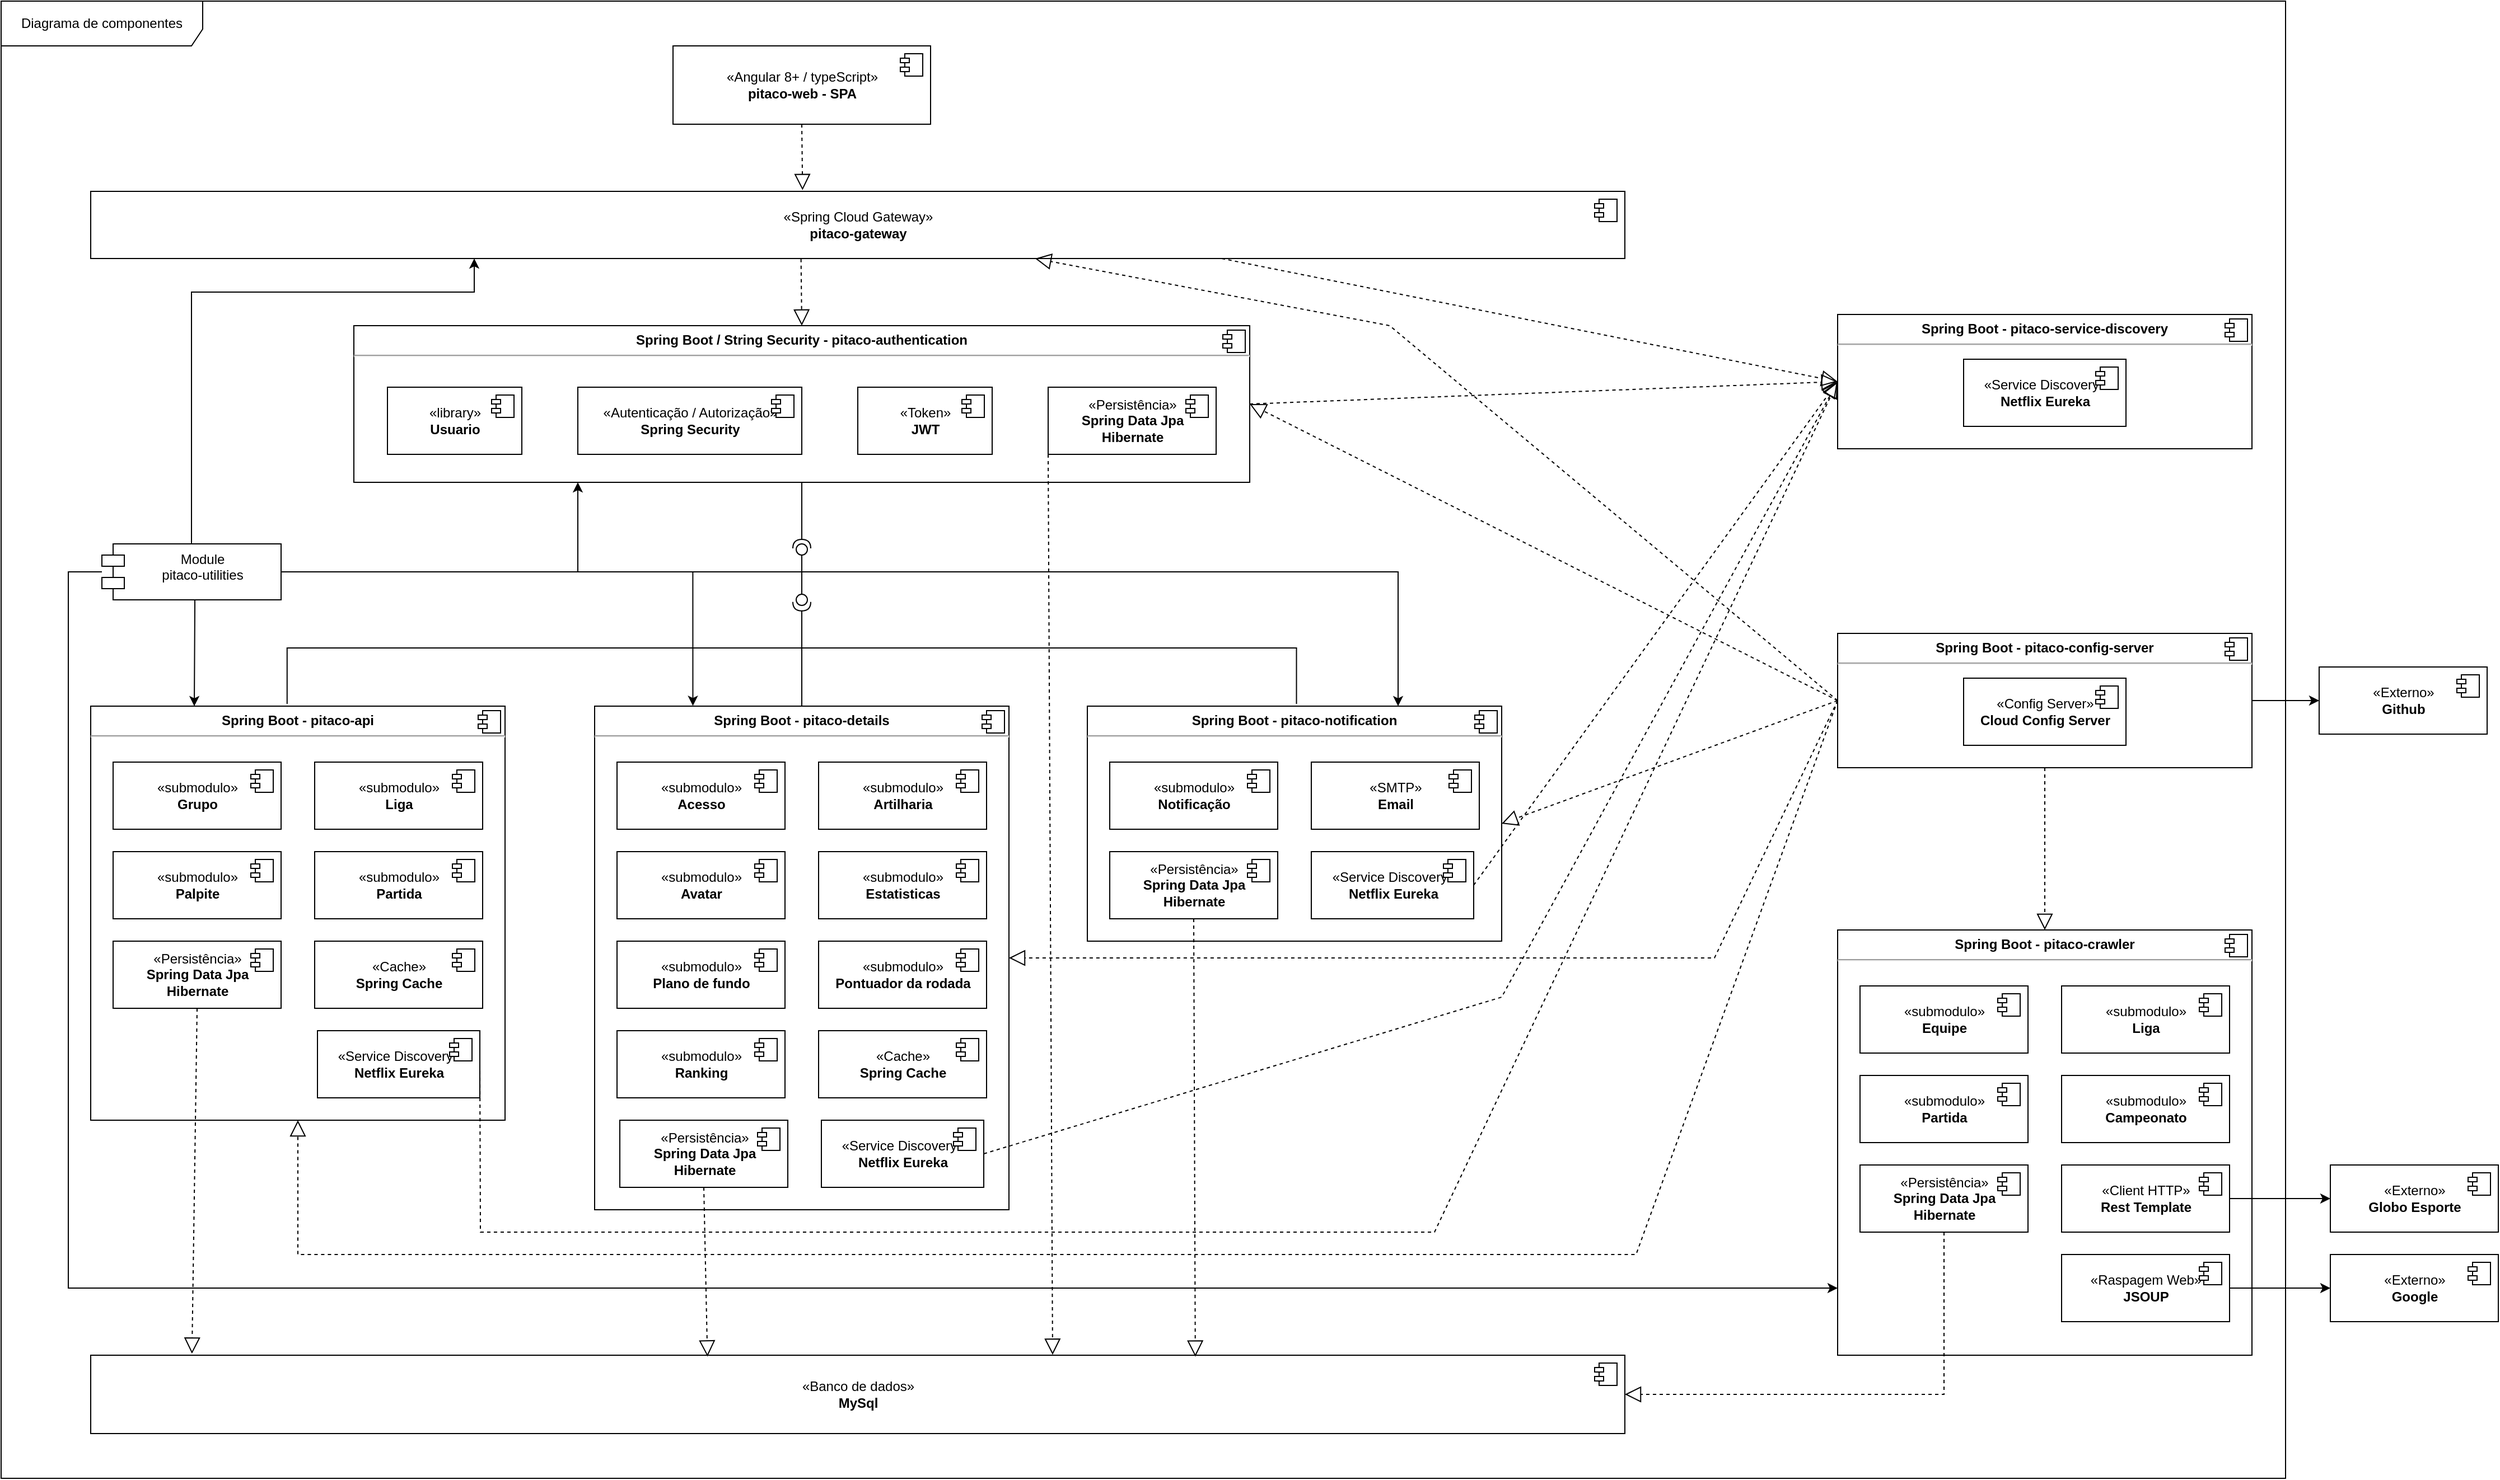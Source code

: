 <mxfile version="20.2.5" type="device"><diagram id="3ck9iAz6aHLvPEpPq1DH" name="Página-1"><mxGraphModel dx="862" dy="452" grid="1" gridSize="10" guides="1" tooltips="1" connect="1" arrows="1" fold="1" page="1" pageScale="1" pageWidth="827" pageHeight="1169" math="0" shadow="0"><root><mxCell id="0"/><mxCell id="1" parent="0"/><mxCell id="sKFt6XVPkg4LVPfXLr8R-7" value="Diagrama de componentes" style="shape=umlFrame;whiteSpace=wrap;html=1;width=180;height=40;" vertex="1" parent="1"><mxGeometry x="120" y="40" width="2040" height="1320" as="geometry"/></mxCell><mxCell id="sKFt6XVPkg4LVPfXLr8R-1" value="«Spring Cloud Gateway»&lt;br&gt;&lt;b&gt;pitaco-gateway&lt;/b&gt;" style="html=1;dropTarget=0;" vertex="1" parent="1"><mxGeometry x="200" y="210" width="1370" height="60" as="geometry"/></mxCell><mxCell id="sKFt6XVPkg4LVPfXLr8R-2" value="" style="shape=module;jettyWidth=8;jettyHeight=4;" vertex="1" parent="sKFt6XVPkg4LVPfXLr8R-1"><mxGeometry x="1" width="20" height="20" relative="1" as="geometry"><mxPoint x="-27" y="7" as="offset"/></mxGeometry></mxCell><mxCell id="sKFt6XVPkg4LVPfXLr8R-4" value="«Angular 8+ / typeScript»&lt;br&gt;&lt;b&gt;pitaco-web - SPA&lt;/b&gt;" style="html=1;dropTarget=0;" vertex="1" parent="1"><mxGeometry x="720" y="80" width="230" height="70" as="geometry"/></mxCell><mxCell id="sKFt6XVPkg4LVPfXLr8R-5" value="" style="shape=module;jettyWidth=8;jettyHeight=4;" vertex="1" parent="sKFt6XVPkg4LVPfXLr8R-4"><mxGeometry x="1" width="20" height="20" relative="1" as="geometry"><mxPoint x="-27" y="7" as="offset"/></mxGeometry></mxCell><mxCell id="sKFt6XVPkg4LVPfXLr8R-30" value="«Banco de dados»&lt;br&gt;&lt;b&gt;MySql&lt;/b&gt;" style="html=1;dropTarget=0;" vertex="1" parent="1"><mxGeometry x="200" y="1250" width="1370" height="70" as="geometry"/></mxCell><mxCell id="sKFt6XVPkg4LVPfXLr8R-31" value="" style="shape=module;jettyWidth=8;jettyHeight=4;" vertex="1" parent="sKFt6XVPkg4LVPfXLr8R-30"><mxGeometry x="1" width="20" height="20" relative="1" as="geometry"><mxPoint x="-27" y="7" as="offset"/></mxGeometry></mxCell><mxCell id="sKFt6XVPkg4LVPfXLr8R-75" value="" style="endArrow=block;dashed=1;endFill=0;endSize=12;html=1;rounded=0;exitX=0.5;exitY=1;exitDx=0;exitDy=0;entryX=0.464;entryY=-0.018;entryDx=0;entryDy=0;entryPerimeter=0;" edge="1" parent="1" source="sKFt6XVPkg4LVPfXLr8R-4" target="sKFt6XVPkg4LVPfXLr8R-1"><mxGeometry width="160" relative="1" as="geometry"><mxPoint x="570" y="490" as="sourcePoint"/><mxPoint x="730" y="490" as="targetPoint"/></mxGeometry></mxCell><mxCell id="sKFt6XVPkg4LVPfXLr8R-115" value="" style="endArrow=block;dashed=1;endFill=0;endSize=12;html=1;rounded=0;exitX=0.463;exitY=1.007;exitDx=0;exitDy=0;entryX=0.5;entryY=0;entryDx=0;entryDy=0;exitPerimeter=0;" edge="1" parent="1" source="sKFt6XVPkg4LVPfXLr8R-1" target="sKFt6XVPkg4LVPfXLr8R-40"><mxGeometry width="160" relative="1" as="geometry"><mxPoint x="610" y="160" as="sourcePoint"/><mxPoint x="610" y="220" as="targetPoint"/></mxGeometry></mxCell><mxCell id="sKFt6XVPkg4LVPfXLr8R-171" value="" style="group" vertex="1" connectable="0" parent="1"><mxGeometry x="1760" y="320" width="370" height="120" as="geometry"/></mxCell><mxCell id="sKFt6XVPkg4LVPfXLr8R-155" value="&lt;p style=&quot;margin:0px;margin-top:6px;text-align:center;&quot;&gt;&lt;b&gt;Spring Boot - pitaco-service-discovery&lt;/b&gt;&lt;/p&gt;&lt;hr&gt;&lt;p style=&quot;margin:0px;margin-left:8px;&quot;&gt;&lt;br&gt;&lt;/p&gt;" style="align=left;overflow=fill;html=1;dropTarget=0;" vertex="1" parent="sKFt6XVPkg4LVPfXLr8R-171"><mxGeometry width="370" height="120" as="geometry"/></mxCell><mxCell id="sKFt6XVPkg4LVPfXLr8R-156" value="" style="shape=component;jettyWidth=8;jettyHeight=4;" vertex="1" parent="sKFt6XVPkg4LVPfXLr8R-155"><mxGeometry x="1" width="20" height="20" relative="1" as="geometry"><mxPoint x="-24" y="4" as="offset"/></mxGeometry></mxCell><mxCell id="sKFt6XVPkg4LVPfXLr8R-163" value="«Service Discovery»&lt;br&gt;&lt;b&gt;Netflix Eureka&lt;/b&gt;" style="html=1;dropTarget=0;" vertex="1" parent="sKFt6XVPkg4LVPfXLr8R-171"><mxGeometry x="112.5" y="40" width="145" height="60" as="geometry"/></mxCell><mxCell id="sKFt6XVPkg4LVPfXLr8R-164" value="" style="shape=module;jettyWidth=8;jettyHeight=4;" vertex="1" parent="sKFt6XVPkg4LVPfXLr8R-163"><mxGeometry x="1" width="20" height="20" relative="1" as="geometry"><mxPoint x="-27" y="7" as="offset"/></mxGeometry></mxCell><mxCell id="sKFt6XVPkg4LVPfXLr8R-172" value="" style="group" vertex="1" connectable="0" parent="1"><mxGeometry x="1760" y="605" width="370" height="120" as="geometry"/></mxCell><mxCell id="sKFt6XVPkg4LVPfXLr8R-165" value="&lt;p style=&quot;margin:0px;margin-top:6px;text-align:center;&quot;&gt;&lt;b&gt;Spring Boot - pitaco-config-server&lt;/b&gt;&lt;/p&gt;&lt;hr&gt;&lt;p style=&quot;margin:0px;margin-left:8px;&quot;&gt;&lt;br&gt;&lt;/p&gt;" style="align=left;overflow=fill;html=1;dropTarget=0;" vertex="1" parent="sKFt6XVPkg4LVPfXLr8R-172"><mxGeometry width="370" height="120" as="geometry"/></mxCell><mxCell id="sKFt6XVPkg4LVPfXLr8R-166" value="" style="shape=component;jettyWidth=8;jettyHeight=4;" vertex="1" parent="sKFt6XVPkg4LVPfXLr8R-165"><mxGeometry x="1" width="20" height="20" relative="1" as="geometry"><mxPoint x="-24" y="4" as="offset"/></mxGeometry></mxCell><mxCell id="sKFt6XVPkg4LVPfXLr8R-167" value="«Config Server»&lt;br&gt;&lt;b&gt;Cloud Config Server&lt;/b&gt;" style="html=1;dropTarget=0;" vertex="1" parent="sKFt6XVPkg4LVPfXLr8R-172"><mxGeometry x="112.5" y="40" width="145" height="60" as="geometry"/></mxCell><mxCell id="sKFt6XVPkg4LVPfXLr8R-168" value="" style="shape=module;jettyWidth=8;jettyHeight=4;" vertex="1" parent="sKFt6XVPkg4LVPfXLr8R-167"><mxGeometry x="1" width="20" height="20" relative="1" as="geometry"><mxPoint x="-27" y="7" as="offset"/></mxGeometry></mxCell><mxCell id="sKFt6XVPkg4LVPfXLr8R-173" value="" style="group" vertex="1" connectable="0" parent="1"><mxGeometry x="1090" y="670" width="370" height="210" as="geometry"/></mxCell><mxCell id="sKFt6XVPkg4LVPfXLr8R-137" value="&lt;p style=&quot;margin:0px;margin-top:6px;text-align:center;&quot;&gt;&lt;b&gt;Spring Boot - pitaco-notification&lt;/b&gt;&lt;/p&gt;&lt;hr&gt;&lt;p style=&quot;margin:0px;margin-left:8px;&quot;&gt;&lt;br&gt;&lt;/p&gt;" style="align=left;overflow=fill;html=1;dropTarget=0;" vertex="1" parent="sKFt6XVPkg4LVPfXLr8R-173"><mxGeometry width="370" height="210" as="geometry"/></mxCell><mxCell id="sKFt6XVPkg4LVPfXLr8R-138" value="" style="shape=component;jettyWidth=8;jettyHeight=4;" vertex="1" parent="sKFt6XVPkg4LVPfXLr8R-137"><mxGeometry x="1" width="20" height="20" relative="1" as="geometry"><mxPoint x="-24" y="4" as="offset"/></mxGeometry></mxCell><mxCell id="sKFt6XVPkg4LVPfXLr8R-139" value="«submodulo»&lt;br&gt;&lt;b&gt;Notificação&lt;/b&gt;" style="html=1;dropTarget=0;" vertex="1" parent="sKFt6XVPkg4LVPfXLr8R-173"><mxGeometry x="20" y="50" width="150" height="60" as="geometry"/></mxCell><mxCell id="sKFt6XVPkg4LVPfXLr8R-140" value="" style="shape=module;jettyWidth=8;jettyHeight=4;" vertex="1" parent="sKFt6XVPkg4LVPfXLr8R-139"><mxGeometry x="1" width="20" height="20" relative="1" as="geometry"><mxPoint x="-27" y="7" as="offset"/></mxGeometry></mxCell><mxCell id="sKFt6XVPkg4LVPfXLr8R-141" value="«SMTP»&lt;br&gt;&lt;b&gt;Email&lt;/b&gt;" style="html=1;dropTarget=0;" vertex="1" parent="sKFt6XVPkg4LVPfXLr8R-173"><mxGeometry x="200" y="50" width="150" height="60" as="geometry"/></mxCell><mxCell id="sKFt6XVPkg4LVPfXLr8R-142" value="" style="shape=module;jettyWidth=8;jettyHeight=4;" vertex="1" parent="sKFt6XVPkg4LVPfXLr8R-141"><mxGeometry x="1" width="20" height="20" relative="1" as="geometry"><mxPoint x="-27" y="7" as="offset"/></mxGeometry></mxCell><mxCell id="sKFt6XVPkg4LVPfXLr8R-147" value="«Persistência»&lt;br&gt;&lt;b&gt;Spring Data Jpa&lt;br&gt;Hibernate&lt;/b&gt;" style="html=1;dropTarget=0;" vertex="1" parent="sKFt6XVPkg4LVPfXLr8R-173"><mxGeometry x="20" y="130" width="150" height="60" as="geometry"/></mxCell><mxCell id="sKFt6XVPkg4LVPfXLr8R-148" value="" style="shape=module;jettyWidth=8;jettyHeight=4;" vertex="1" parent="sKFt6XVPkg4LVPfXLr8R-147"><mxGeometry x="1" width="20" height="20" relative="1" as="geometry"><mxPoint x="-27" y="7" as="offset"/></mxGeometry></mxCell><mxCell id="sKFt6XVPkg4LVPfXLr8R-28" value="«Service Discovery»&lt;br&gt;&lt;b&gt;Netflix Eureka&lt;/b&gt;" style="html=1;dropTarget=0;" vertex="1" parent="sKFt6XVPkg4LVPfXLr8R-173"><mxGeometry x="200" y="130" width="145" height="60" as="geometry"/></mxCell><mxCell id="sKFt6XVPkg4LVPfXLr8R-29" value="" style="shape=module;jettyWidth=8;jettyHeight=4;" vertex="1" parent="sKFt6XVPkg4LVPfXLr8R-28"><mxGeometry x="1" width="20" height="20" relative="1" as="geometry"><mxPoint x="-27" y="7" as="offset"/></mxGeometry></mxCell><mxCell id="sKFt6XVPkg4LVPfXLr8R-174" value="" style="group" vertex="1" connectable="0" parent="1"><mxGeometry x="650" y="670" width="370" height="450" as="geometry"/></mxCell><mxCell id="sKFt6XVPkg4LVPfXLr8R-116" value="&lt;p style=&quot;margin:0px;margin-top:6px;text-align:center;&quot;&gt;&lt;b&gt;Spring Boot - pitaco-details&lt;/b&gt;&lt;/p&gt;&lt;hr&gt;&lt;p style=&quot;margin:0px;margin-left:8px;&quot;&gt;&lt;br&gt;&lt;/p&gt;" style="align=left;overflow=fill;html=1;dropTarget=0;" vertex="1" parent="sKFt6XVPkg4LVPfXLr8R-174"><mxGeometry width="370" height="450" as="geometry"/></mxCell><mxCell id="sKFt6XVPkg4LVPfXLr8R-117" value="" style="shape=component;jettyWidth=8;jettyHeight=4;" vertex="1" parent="sKFt6XVPkg4LVPfXLr8R-116"><mxGeometry x="1" width="20" height="20" relative="1" as="geometry"><mxPoint x="-24" y="4" as="offset"/></mxGeometry></mxCell><mxCell id="sKFt6XVPkg4LVPfXLr8R-118" value="«submodulo»&lt;br&gt;&lt;b&gt;Acesso&lt;/b&gt;" style="html=1;dropTarget=0;" vertex="1" parent="sKFt6XVPkg4LVPfXLr8R-174"><mxGeometry x="20" y="50" width="150" height="60" as="geometry"/></mxCell><mxCell id="sKFt6XVPkg4LVPfXLr8R-119" value="" style="shape=module;jettyWidth=8;jettyHeight=4;" vertex="1" parent="sKFt6XVPkg4LVPfXLr8R-118"><mxGeometry x="1" width="20" height="20" relative="1" as="geometry"><mxPoint x="-27" y="7" as="offset"/></mxGeometry></mxCell><mxCell id="sKFt6XVPkg4LVPfXLr8R-120" value="«submodulo»&lt;br&gt;&lt;b&gt;Artilharia&lt;/b&gt;" style="html=1;dropTarget=0;" vertex="1" parent="sKFt6XVPkg4LVPfXLr8R-174"><mxGeometry x="200" y="50" width="150" height="60" as="geometry"/></mxCell><mxCell id="sKFt6XVPkg4LVPfXLr8R-121" value="" style="shape=module;jettyWidth=8;jettyHeight=4;" vertex="1" parent="sKFt6XVPkg4LVPfXLr8R-120"><mxGeometry x="1" width="20" height="20" relative="1" as="geometry"><mxPoint x="-27" y="7" as="offset"/></mxGeometry></mxCell><mxCell id="sKFt6XVPkg4LVPfXLr8R-122" value="«submodulo»&lt;br&gt;&lt;b&gt;Avatar&lt;/b&gt;" style="html=1;dropTarget=0;" vertex="1" parent="sKFt6XVPkg4LVPfXLr8R-174"><mxGeometry x="20" y="130" width="150" height="60" as="geometry"/></mxCell><mxCell id="sKFt6XVPkg4LVPfXLr8R-123" value="" style="shape=module;jettyWidth=8;jettyHeight=4;" vertex="1" parent="sKFt6XVPkg4LVPfXLr8R-122"><mxGeometry x="1" width="20" height="20" relative="1" as="geometry"><mxPoint x="-27" y="7" as="offset"/></mxGeometry></mxCell><mxCell id="sKFt6XVPkg4LVPfXLr8R-124" value="«submodulo»&lt;br&gt;&lt;b&gt;Estatisticas&lt;/b&gt;" style="html=1;dropTarget=0;" vertex="1" parent="sKFt6XVPkg4LVPfXLr8R-174"><mxGeometry x="200" y="130" width="150" height="60" as="geometry"/></mxCell><mxCell id="sKFt6XVPkg4LVPfXLr8R-125" value="" style="shape=module;jettyWidth=8;jettyHeight=4;" vertex="1" parent="sKFt6XVPkg4LVPfXLr8R-124"><mxGeometry x="1" width="20" height="20" relative="1" as="geometry"><mxPoint x="-27" y="7" as="offset"/></mxGeometry></mxCell><mxCell id="sKFt6XVPkg4LVPfXLr8R-126" value="«submodulo»&lt;br&gt;&lt;b&gt;Plano de fundo&lt;/b&gt;" style="html=1;dropTarget=0;" vertex="1" parent="sKFt6XVPkg4LVPfXLr8R-174"><mxGeometry x="20" y="210" width="150" height="60" as="geometry"/></mxCell><mxCell id="sKFt6XVPkg4LVPfXLr8R-127" value="" style="shape=module;jettyWidth=8;jettyHeight=4;" vertex="1" parent="sKFt6XVPkg4LVPfXLr8R-126"><mxGeometry x="1" width="20" height="20" relative="1" as="geometry"><mxPoint x="-27" y="7" as="offset"/></mxGeometry></mxCell><mxCell id="sKFt6XVPkg4LVPfXLr8R-128" value="«submodulo»&lt;br&gt;&lt;b&gt;Pontuador da rodada&lt;/b&gt;" style="html=1;dropTarget=0;" vertex="1" parent="sKFt6XVPkg4LVPfXLr8R-174"><mxGeometry x="200" y="210" width="150" height="60" as="geometry"/></mxCell><mxCell id="sKFt6XVPkg4LVPfXLr8R-129" value="" style="shape=module;jettyWidth=8;jettyHeight=4;" vertex="1" parent="sKFt6XVPkg4LVPfXLr8R-128"><mxGeometry x="1" width="20" height="20" relative="1" as="geometry"><mxPoint x="-27" y="7" as="offset"/></mxGeometry></mxCell><mxCell id="sKFt6XVPkg4LVPfXLr8R-130" value="«Cache»&lt;br&gt;&lt;b&gt;Spring Cache&lt;/b&gt;" style="html=1;dropTarget=0;" vertex="1" parent="sKFt6XVPkg4LVPfXLr8R-174"><mxGeometry x="200" y="290" width="150" height="60" as="geometry"/></mxCell><mxCell id="sKFt6XVPkg4LVPfXLr8R-131" value="" style="shape=module;jettyWidth=8;jettyHeight=4;" vertex="1" parent="sKFt6XVPkg4LVPfXLr8R-130"><mxGeometry x="1" width="20" height="20" relative="1" as="geometry"><mxPoint x="-27" y="7" as="offset"/></mxGeometry></mxCell><mxCell id="sKFt6XVPkg4LVPfXLr8R-132" value="«submodulo»&lt;br&gt;&lt;b&gt;Ranking&lt;/b&gt;" style="html=1;dropTarget=0;" vertex="1" parent="sKFt6XVPkg4LVPfXLr8R-174"><mxGeometry x="20" y="290" width="150" height="60" as="geometry"/></mxCell><mxCell id="sKFt6XVPkg4LVPfXLr8R-133" value="" style="shape=module;jettyWidth=8;jettyHeight=4;" vertex="1" parent="sKFt6XVPkg4LVPfXLr8R-132"><mxGeometry x="1" width="20" height="20" relative="1" as="geometry"><mxPoint x="-27" y="7" as="offset"/></mxGeometry></mxCell><mxCell id="sKFt6XVPkg4LVPfXLr8R-151" value="«Persistência»&lt;br&gt;&lt;b&gt;Spring Data Jpa&lt;br&gt;Hibernate&lt;/b&gt;" style="html=1;dropTarget=0;" vertex="1" parent="sKFt6XVPkg4LVPfXLr8R-174"><mxGeometry x="22.5" y="370" width="150" height="60" as="geometry"/></mxCell><mxCell id="sKFt6XVPkg4LVPfXLr8R-152" value="" style="shape=module;jettyWidth=8;jettyHeight=4;" vertex="1" parent="sKFt6XVPkg4LVPfXLr8R-151"><mxGeometry x="1" width="20" height="20" relative="1" as="geometry"><mxPoint x="-27" y="7" as="offset"/></mxGeometry></mxCell><mxCell id="sKFt6XVPkg4LVPfXLr8R-153" value="«Service Discovery»&lt;br&gt;&lt;b&gt;Netflix Eureka&lt;/b&gt;" style="html=1;dropTarget=0;" vertex="1" parent="sKFt6XVPkg4LVPfXLr8R-174"><mxGeometry x="202.5" y="370" width="145" height="60" as="geometry"/></mxCell><mxCell id="sKFt6XVPkg4LVPfXLr8R-154" value="" style="shape=module;jettyWidth=8;jettyHeight=4;" vertex="1" parent="sKFt6XVPkg4LVPfXLr8R-153"><mxGeometry x="1" width="20" height="20" relative="1" as="geometry"><mxPoint x="-27" y="7" as="offset"/></mxGeometry></mxCell><mxCell id="sKFt6XVPkg4LVPfXLr8R-175" value="" style="group" vertex="1" connectable="0" parent="1"><mxGeometry x="435" y="330" width="800" height="140" as="geometry"/></mxCell><mxCell id="sKFt6XVPkg4LVPfXLr8R-40" value="&lt;p style=&quot;margin:0px;margin-top:6px;text-align:center;&quot;&gt;&lt;b&gt;Spring Boot / String Security - pitaco-authentication&lt;/b&gt;&lt;/p&gt;&lt;hr&gt;&lt;p style=&quot;margin:0px;margin-left:8px;&quot;&gt;&lt;br&gt;&lt;/p&gt;" style="align=left;overflow=fill;html=1;dropTarget=0;" vertex="1" parent="sKFt6XVPkg4LVPfXLr8R-175"><mxGeometry width="800" height="140" as="geometry"/></mxCell><mxCell id="sKFt6XVPkg4LVPfXLr8R-41" value="" style="shape=component;jettyWidth=8;jettyHeight=4;" vertex="1" parent="sKFt6XVPkg4LVPfXLr8R-40"><mxGeometry x="1" width="20" height="20" relative="1" as="geometry"><mxPoint x="-24" y="4" as="offset"/></mxGeometry></mxCell><mxCell id="sKFt6XVPkg4LVPfXLr8R-10" value="«Autenticação / Autorização»&lt;br&gt;&lt;b&gt;Spring Security&lt;/b&gt;" style="html=1;dropTarget=0;" vertex="1" parent="sKFt6XVPkg4LVPfXLr8R-175"><mxGeometry x="200" y="55" width="200" height="60" as="geometry"/></mxCell><mxCell id="sKFt6XVPkg4LVPfXLr8R-11" value="" style="shape=module;jettyWidth=8;jettyHeight=4;" vertex="1" parent="sKFt6XVPkg4LVPfXLr8R-10"><mxGeometry x="1" width="20" height="20" relative="1" as="geometry"><mxPoint x="-27" y="7" as="offset"/></mxGeometry></mxCell><mxCell id="sKFt6XVPkg4LVPfXLr8R-42" value="«library»&lt;br&gt;&lt;b&gt;Usuario&lt;/b&gt;" style="html=1;dropTarget=0;" vertex="1" parent="sKFt6XVPkg4LVPfXLr8R-175"><mxGeometry x="30" y="55" width="120" height="60" as="geometry"/></mxCell><mxCell id="sKFt6XVPkg4LVPfXLr8R-43" value="" style="shape=module;jettyWidth=8;jettyHeight=4;" vertex="1" parent="sKFt6XVPkg4LVPfXLr8R-42"><mxGeometry x="1" width="20" height="20" relative="1" as="geometry"><mxPoint x="-27" y="7" as="offset"/></mxGeometry></mxCell><mxCell id="sKFt6XVPkg4LVPfXLr8R-111" value="«Token»&lt;br&gt;&lt;b&gt;JWT&lt;br&gt;&lt;/b&gt;" style="html=1;dropTarget=0;" vertex="1" parent="sKFt6XVPkg4LVPfXLr8R-175"><mxGeometry x="450" y="55" width="120" height="60" as="geometry"/></mxCell><mxCell id="sKFt6XVPkg4LVPfXLr8R-112" value="" style="shape=module;jettyWidth=8;jettyHeight=4;" vertex="1" parent="sKFt6XVPkg4LVPfXLr8R-111"><mxGeometry x="1" width="20" height="20" relative="1" as="geometry"><mxPoint x="-27" y="7" as="offset"/></mxGeometry></mxCell><mxCell id="sKFt6XVPkg4LVPfXLr8R-113" value="«Persistência»&lt;br&gt;&lt;b&gt;Spring Data Jpa&lt;br&gt;Hibernate&lt;/b&gt;" style="html=1;dropTarget=0;" vertex="1" parent="sKFt6XVPkg4LVPfXLr8R-175"><mxGeometry x="620" y="55" width="150" height="60" as="geometry"/></mxCell><mxCell id="sKFt6XVPkg4LVPfXLr8R-114" value="" style="shape=module;jettyWidth=8;jettyHeight=4;" vertex="1" parent="sKFt6XVPkg4LVPfXLr8R-113"><mxGeometry x="1" width="20" height="20" relative="1" as="geometry"><mxPoint x="-27" y="7" as="offset"/></mxGeometry></mxCell><mxCell id="sKFt6XVPkg4LVPfXLr8R-180" value="" style="group" vertex="1" connectable="0" parent="1"><mxGeometry x="200" y="670" width="370" height="370" as="geometry"/></mxCell><mxCell id="sKFt6XVPkg4LVPfXLr8R-12" value="&lt;p style=&quot;margin:0px;margin-top:6px;text-align:center;&quot;&gt;&lt;b&gt;Spring Boot - pitaco-api&lt;/b&gt;&lt;/p&gt;&lt;hr&gt;&lt;p style=&quot;margin:0px;margin-left:8px;&quot;&gt;&lt;br&gt;&lt;/p&gt;" style="align=left;overflow=fill;html=1;dropTarget=0;" vertex="1" parent="sKFt6XVPkg4LVPfXLr8R-180"><mxGeometry width="370" height="370" as="geometry"/></mxCell><mxCell id="sKFt6XVPkg4LVPfXLr8R-13" value="" style="shape=component;jettyWidth=8;jettyHeight=4;" vertex="1" parent="sKFt6XVPkg4LVPfXLr8R-12"><mxGeometry x="1" width="20" height="20" relative="1" as="geometry"><mxPoint x="-24" y="4" as="offset"/></mxGeometry></mxCell><mxCell id="sKFt6XVPkg4LVPfXLr8R-32" value="«submodulo»&lt;br&gt;&lt;b&gt;Grupo&lt;/b&gt;" style="html=1;dropTarget=0;" vertex="1" parent="sKFt6XVPkg4LVPfXLr8R-180"><mxGeometry x="20" y="50" width="150" height="60" as="geometry"/></mxCell><mxCell id="sKFt6XVPkg4LVPfXLr8R-33" value="" style="shape=module;jettyWidth=8;jettyHeight=4;" vertex="1" parent="sKFt6XVPkg4LVPfXLr8R-32"><mxGeometry x="1" width="20" height="20" relative="1" as="geometry"><mxPoint x="-27" y="7" as="offset"/></mxGeometry></mxCell><mxCell id="sKFt6XVPkg4LVPfXLr8R-34" value="«submodulo»&lt;br&gt;&lt;b&gt;Liga&lt;/b&gt;" style="html=1;dropTarget=0;" vertex="1" parent="sKFt6XVPkg4LVPfXLr8R-180"><mxGeometry x="200" y="50" width="150" height="60" as="geometry"/></mxCell><mxCell id="sKFt6XVPkg4LVPfXLr8R-35" value="" style="shape=module;jettyWidth=8;jettyHeight=4;" vertex="1" parent="sKFt6XVPkg4LVPfXLr8R-34"><mxGeometry x="1" width="20" height="20" relative="1" as="geometry"><mxPoint x="-27" y="7" as="offset"/></mxGeometry></mxCell><mxCell id="sKFt6XVPkg4LVPfXLr8R-36" value="«submodulo»&lt;br&gt;&lt;b&gt;Palpite&lt;/b&gt;" style="html=1;dropTarget=0;" vertex="1" parent="sKFt6XVPkg4LVPfXLr8R-180"><mxGeometry x="20" y="130" width="150" height="60" as="geometry"/></mxCell><mxCell id="sKFt6XVPkg4LVPfXLr8R-37" value="" style="shape=module;jettyWidth=8;jettyHeight=4;" vertex="1" parent="sKFt6XVPkg4LVPfXLr8R-36"><mxGeometry x="1" width="20" height="20" relative="1" as="geometry"><mxPoint x="-27" y="7" as="offset"/></mxGeometry></mxCell><mxCell id="sKFt6XVPkg4LVPfXLr8R-38" value="«submodulo»&lt;br&gt;&lt;b&gt;Partida&lt;/b&gt;" style="html=1;dropTarget=0;" vertex="1" parent="sKFt6XVPkg4LVPfXLr8R-180"><mxGeometry x="200" y="130" width="150" height="60" as="geometry"/></mxCell><mxCell id="sKFt6XVPkg4LVPfXLr8R-39" value="" style="shape=module;jettyWidth=8;jettyHeight=4;" vertex="1" parent="sKFt6XVPkg4LVPfXLr8R-38"><mxGeometry x="1" width="20" height="20" relative="1" as="geometry"><mxPoint x="-27" y="7" as="offset"/></mxGeometry></mxCell><mxCell id="sKFt6XVPkg4LVPfXLr8R-53" value="«Persistência»&lt;br&gt;&lt;b&gt;Spring Data Jpa&lt;br&gt;Hibernate&lt;/b&gt;" style="html=1;dropTarget=0;" vertex="1" parent="sKFt6XVPkg4LVPfXLr8R-180"><mxGeometry x="20" y="210" width="150" height="60" as="geometry"/></mxCell><mxCell id="sKFt6XVPkg4LVPfXLr8R-54" value="" style="shape=module;jettyWidth=8;jettyHeight=4;" vertex="1" parent="sKFt6XVPkg4LVPfXLr8R-53"><mxGeometry x="1" width="20" height="20" relative="1" as="geometry"><mxPoint x="-27" y="7" as="offset"/></mxGeometry></mxCell><mxCell id="sKFt6XVPkg4LVPfXLr8R-56" value="«Cache»&lt;br&gt;&lt;b&gt;Spring Cache&lt;/b&gt;" style="html=1;dropTarget=0;" vertex="1" parent="sKFt6XVPkg4LVPfXLr8R-180"><mxGeometry x="200" y="210" width="150" height="60" as="geometry"/></mxCell><mxCell id="sKFt6XVPkg4LVPfXLr8R-57" value="" style="shape=module;jettyWidth=8;jettyHeight=4;" vertex="1" parent="sKFt6XVPkg4LVPfXLr8R-56"><mxGeometry x="1" width="20" height="20" relative="1" as="geometry"><mxPoint x="-27" y="7" as="offset"/></mxGeometry></mxCell><mxCell id="sKFt6XVPkg4LVPfXLr8R-178" value="«Service Discovery»&lt;br&gt;&lt;b&gt;Netflix Eureka&lt;/b&gt;" style="html=1;dropTarget=0;" vertex="1" parent="sKFt6XVPkg4LVPfXLr8R-180"><mxGeometry x="202.5" y="290" width="145" height="60" as="geometry"/></mxCell><mxCell id="sKFt6XVPkg4LVPfXLr8R-179" value="" style="shape=module;jettyWidth=8;jettyHeight=4;" vertex="1" parent="sKFt6XVPkg4LVPfXLr8R-178"><mxGeometry x="1" width="20" height="20" relative="1" as="geometry"><mxPoint x="-27" y="7" as="offset"/></mxGeometry></mxCell><mxCell id="sKFt6XVPkg4LVPfXLr8R-227" value="" style="endArrow=block;dashed=1;endFill=0;endSize=12;html=1;rounded=0;entryX=0;entryY=0.5;entryDx=0;entryDy=0;" edge="1" parent="1" target="sKFt6XVPkg4LVPfXLr8R-155"><mxGeometry width="160" relative="1" as="geometry"><mxPoint x="1210" y="270" as="sourcePoint"/><mxPoint x="1750" y="380" as="targetPoint"/></mxGeometry></mxCell><mxCell id="sKFt6XVPkg4LVPfXLr8R-228" value="" style="endArrow=block;dashed=1;endFill=0;endSize=12;html=1;rounded=0;exitX=1;exitY=0.5;exitDx=0;exitDy=0;entryX=0;entryY=0.5;entryDx=0;entryDy=0;" edge="1" parent="1" source="sKFt6XVPkg4LVPfXLr8R-40" target="sKFt6XVPkg4LVPfXLr8R-155"><mxGeometry width="160" relative="1" as="geometry"><mxPoint x="1090" y="550" as="sourcePoint"/><mxPoint x="1250" y="550" as="targetPoint"/></mxGeometry></mxCell><mxCell id="sKFt6XVPkg4LVPfXLr8R-231" value="" style="endArrow=block;dashed=1;endFill=0;endSize=12;html=1;rounded=0;entryX=0;entryY=0.5;entryDx=0;entryDy=0;exitX=1;exitY=0.5;exitDx=0;exitDy=0;" edge="1" parent="1" source="sKFt6XVPkg4LVPfXLr8R-28" target="sKFt6XVPkg4LVPfXLr8R-155"><mxGeometry width="160" relative="1" as="geometry"><mxPoint x="1330" y="540" as="sourcePoint"/><mxPoint x="1490" y="540" as="targetPoint"/></mxGeometry></mxCell><mxCell id="sKFt6XVPkg4LVPfXLr8R-232" value="" style="endArrow=block;dashed=1;endFill=0;endSize=12;html=1;rounded=0;entryX=0;entryY=0.5;entryDx=0;entryDy=0;exitX=1;exitY=0.5;exitDx=0;exitDy=0;" edge="1" parent="1" source="sKFt6XVPkg4LVPfXLr8R-153" target="sKFt6XVPkg4LVPfXLr8R-155"><mxGeometry width="160" relative="1" as="geometry"><mxPoint x="1395" y="730" as="sourcePoint"/><mxPoint x="1770" y="630" as="targetPoint"/><Array as="points"><mxPoint x="1460" y="930"/></Array></mxGeometry></mxCell><mxCell id="sKFt6XVPkg4LVPfXLr8R-233" value="" style="endArrow=block;dashed=1;endFill=0;endSize=12;html=1;rounded=0;exitX=1;exitY=0.5;exitDx=0;exitDy=0;entryX=0;entryY=0.5;entryDx=0;entryDy=0;" edge="1" parent="1" source="sKFt6XVPkg4LVPfXLr8R-178" target="sKFt6XVPkg4LVPfXLr8R-155"><mxGeometry width="160" relative="1" as="geometry"><mxPoint x="560" y="700" as="sourcePoint"/><mxPoint x="720" y="700" as="targetPoint"/><Array as="points"><mxPoint x="548" y="1140"/><mxPoint x="1400" y="1140"/></Array></mxGeometry></mxCell><mxCell id="sKFt6XVPkg4LVPfXLr8R-234" value="" style="endArrow=block;dashed=1;endFill=0;endSize=12;html=1;rounded=0;exitX=0;exitY=0.5;exitDx=0;exitDy=0;" edge="1" parent="1" source="sKFt6XVPkg4LVPfXLr8R-165" target="sKFt6XVPkg4LVPfXLr8R-1"><mxGeometry width="160" relative="1" as="geometry"><mxPoint x="1490" y="690" as="sourcePoint"/><mxPoint x="1650" y="690" as="targetPoint"/><Array as="points"><mxPoint x="1360" y="330"/></Array></mxGeometry></mxCell><mxCell id="sKFt6XVPkg4LVPfXLr8R-235" value="" style="endArrow=block;dashed=1;endFill=0;endSize=12;html=1;rounded=0;exitX=0;exitY=0.5;exitDx=0;exitDy=0;entryX=1;entryY=0.5;entryDx=0;entryDy=0;" edge="1" parent="1" source="sKFt6XVPkg4LVPfXLr8R-165" target="sKFt6XVPkg4LVPfXLr8R-40"><mxGeometry width="160" relative="1" as="geometry"><mxPoint x="1770.0" y="675.0" as="sourcePoint"/><mxPoint x="910.294" y="280.0" as="targetPoint"/></mxGeometry></mxCell><mxCell id="sKFt6XVPkg4LVPfXLr8R-236" value="" style="endArrow=block;dashed=1;endFill=0;endSize=12;html=1;rounded=0;exitX=0;exitY=0.5;exitDx=0;exitDy=0;entryX=1;entryY=0.5;entryDx=0;entryDy=0;" edge="1" parent="1" source="sKFt6XVPkg4LVPfXLr8R-165" target="sKFt6XVPkg4LVPfXLr8R-137"><mxGeometry width="160" relative="1" as="geometry"><mxPoint x="1770.0" y="675.0" as="sourcePoint"/><mxPoint x="1245.0" y="410.0" as="targetPoint"/></mxGeometry></mxCell><mxCell id="sKFt6XVPkg4LVPfXLr8R-237" value="" style="endArrow=block;dashed=1;endFill=0;endSize=12;html=1;rounded=0;exitX=0;exitY=0.5;exitDx=0;exitDy=0;entryX=1;entryY=0.5;entryDx=0;entryDy=0;" edge="1" parent="1" source="sKFt6XVPkg4LVPfXLr8R-165" target="sKFt6XVPkg4LVPfXLr8R-116"><mxGeometry width="160" relative="1" as="geometry"><mxPoint x="1770.0" y="675.0" as="sourcePoint"/><mxPoint x="1420.0" y="675.0" as="targetPoint"/><Array as="points"><mxPoint x="1650" y="895"/></Array></mxGeometry></mxCell><mxCell id="sKFt6XVPkg4LVPfXLr8R-238" value="" style="endArrow=block;dashed=1;endFill=0;endSize=12;html=1;rounded=0;exitX=0;exitY=0.5;exitDx=0;exitDy=0;entryX=0.5;entryY=1;entryDx=0;entryDy=0;" edge="1" parent="1" source="sKFt6XVPkg4LVPfXLr8R-165" target="sKFt6XVPkg4LVPfXLr8R-12"><mxGeometry width="160" relative="1" as="geometry"><mxPoint x="1780.0" y="685.0" as="sourcePoint"/><mxPoint x="1430.0" y="685.0" as="targetPoint"/><Array as="points"><mxPoint x="1580" y="1160"/><mxPoint x="980" y="1160"/><mxPoint x="385" y="1160"/></Array></mxGeometry></mxCell><mxCell id="sKFt6XVPkg4LVPfXLr8R-244" value="" style="ellipse;whiteSpace=wrap;html=1;align=center;aspect=fixed;resizable=0;points=[];outlineConnect=0;sketch=0;" vertex="1" parent="1"><mxGeometry x="830" y="525" width="10" height="10" as="geometry"/></mxCell><mxCell id="sKFt6XVPkg4LVPfXLr8R-246" value="" style="ellipse;whiteSpace=wrap;html=1;align=center;aspect=fixed;resizable=0;points=[];outlineConnect=0;sketch=0;" vertex="1" parent="1"><mxGeometry x="830" y="570" width="10" height="10" as="geometry"/></mxCell><mxCell id="sKFt6XVPkg4LVPfXLr8R-247" value="" style="rounded=0;orthogonalLoop=1;jettySize=auto;html=1;endArrow=none;endFill=0;sketch=0;sourcePerimeterSpacing=0;" edge="1" parent="1" target="sKFt6XVPkg4LVPfXLr8R-246"><mxGeometry relative="1" as="geometry"><mxPoint x="835" y="570" as="sourcePoint"/><mxPoint x="835" y="535" as="targetPoint"/></mxGeometry></mxCell><mxCell id="sKFt6XVPkg4LVPfXLr8R-256" value="" style="strokeWidth=1;html=1;shape=mxgraph.flowchart.annotation_1;align=left;pointerEvents=1;rotation=90;" vertex="1" parent="1"><mxGeometry x="801.07" y="192.32" width="50" height="901.37" as="geometry"/></mxCell><mxCell id="sKFt6XVPkg4LVPfXLr8R-242" value="" style="rounded=0;orthogonalLoop=1;jettySize=auto;html=1;endArrow=none;endFill=0;sketch=0;targetPerimeterSpacing=0;startArrow=none;" edge="1" target="sKFt6XVPkg4LVPfXLr8R-244" parent="1" source="sKFt6XVPkg4LVPfXLr8R-246"><mxGeometry relative="1" as="geometry"><mxPoint x="835" y="570.667" as="sourcePoint"/></mxGeometry></mxCell><mxCell id="sKFt6XVPkg4LVPfXLr8R-243" value="" style="rounded=0;orthogonalLoop=1;jettySize=auto;html=1;endArrow=halfCircle;endFill=0;endSize=6;strokeWidth=1;sketch=0;exitX=0.5;exitY=1;exitDx=0;exitDy=0;" edge="1" parent="1" source="sKFt6XVPkg4LVPfXLr8R-40"><mxGeometry relative="1" as="geometry"><mxPoint x="739.545" y="586.292" as="sourcePoint"/><mxPoint x="835" y="529" as="targetPoint"/></mxGeometry></mxCell><mxCell id="sKFt6XVPkg4LVPfXLr8R-251" value="" style="rounded=0;orthogonalLoop=1;jettySize=auto;html=1;endArrow=halfCircle;endFill=0;endSize=6;strokeWidth=1;sketch=0;" edge="1" parent="1" source="sKFt6XVPkg4LVPfXLr8R-116"><mxGeometry relative="1" as="geometry"><mxPoint x="834.95" y="619" as="sourcePoint"/><mxPoint x="835" y="576.917" as="targetPoint"/></mxGeometry></mxCell><mxCell id="sKFt6XVPkg4LVPfXLr8R-259" value="" style="endArrow=block;dashed=1;endFill=0;endSize=12;html=1;rounded=0;exitX=0.5;exitY=1;exitDx=0;exitDy=0;entryX=0.402;entryY=0.017;entryDx=0;entryDy=0;entryPerimeter=0;" edge="1" parent="1" source="sKFt6XVPkg4LVPfXLr8R-151" target="sKFt6XVPkg4LVPfXLr8R-30"><mxGeometry width="160" relative="1" as="geometry"><mxPoint x="600" y="1200" as="sourcePoint"/><mxPoint x="760" y="1200" as="targetPoint"/></mxGeometry></mxCell><mxCell id="sKFt6XVPkg4LVPfXLr8R-260" value="" style="endArrow=block;dashed=1;endFill=0;endSize=12;html=1;rounded=0;exitX=0.5;exitY=1;exitDx=0;exitDy=0;entryX=0.066;entryY=-0.019;entryDx=0;entryDy=0;entryPerimeter=0;" edge="1" parent="1" source="sKFt6XVPkg4LVPfXLr8R-53" target="sKFt6XVPkg4LVPfXLr8R-30"><mxGeometry width="160" relative="1" as="geometry"><mxPoint x="290" y="940" as="sourcePoint"/><mxPoint x="293.24" y="1091.19" as="targetPoint"/></mxGeometry></mxCell><mxCell id="sKFt6XVPkg4LVPfXLr8R-261" value="" style="endArrow=block;dashed=1;endFill=0;endSize=12;html=1;rounded=0;exitX=0.5;exitY=1;exitDx=0;exitDy=0;entryX=0.72;entryY=0.019;entryDx=0;entryDy=0;entryPerimeter=0;" edge="1" parent="1" source="sKFt6XVPkg4LVPfXLr8R-147" target="sKFt6XVPkg4LVPfXLr8R-30"><mxGeometry width="160" relative="1" as="geometry"><mxPoint x="830" y="940" as="sourcePoint"/><mxPoint x="990" y="940" as="targetPoint"/></mxGeometry></mxCell><mxCell id="sKFt6XVPkg4LVPfXLr8R-262" value="" style="endArrow=block;dashed=1;endFill=0;endSize=12;html=1;rounded=0;exitX=0;exitY=1;exitDx=0;exitDy=0;entryX=0.627;entryY=-0.005;entryDx=0;entryDy=0;entryPerimeter=0;" edge="1" parent="1" source="sKFt6XVPkg4LVPfXLr8R-113" target="sKFt6XVPkg4LVPfXLr8R-30"><mxGeometry width="160" relative="1" as="geometry"><mxPoint x="830" y="940" as="sourcePoint"/><mxPoint x="990" y="940" as="targetPoint"/></mxGeometry></mxCell><mxCell id="sKFt6XVPkg4LVPfXLr8R-263" value="«Externo»&lt;br&gt;&lt;b&gt;Google&lt;/b&gt;" style="html=1;dropTarget=0;" vertex="1" parent="1"><mxGeometry x="2200" y="1160" width="150" height="60" as="geometry"/></mxCell><mxCell id="sKFt6XVPkg4LVPfXLr8R-264" value="" style="shape=module;jettyWidth=8;jettyHeight=4;" vertex="1" parent="sKFt6XVPkg4LVPfXLr8R-263"><mxGeometry x="1" width="20" height="20" relative="1" as="geometry"><mxPoint x="-27" y="7" as="offset"/></mxGeometry></mxCell><mxCell id="sKFt6XVPkg4LVPfXLr8R-265" value="«Externo»&lt;br&gt;&lt;b&gt;Globo Esporte&lt;/b&gt;" style="html=1;dropTarget=0;" vertex="1" parent="1"><mxGeometry x="2200" y="1080" width="150" height="60" as="geometry"/></mxCell><mxCell id="sKFt6XVPkg4LVPfXLr8R-266" value="" style="shape=module;jettyWidth=8;jettyHeight=4;" vertex="1" parent="sKFt6XVPkg4LVPfXLr8R-265"><mxGeometry x="1" width="20" height="20" relative="1" as="geometry"><mxPoint x="-27" y="7" as="offset"/></mxGeometry></mxCell><mxCell id="sKFt6XVPkg4LVPfXLr8R-83" value="&lt;p style=&quot;margin:0px;margin-top:6px;text-align:center;&quot;&gt;&lt;b&gt;Spring Boot - pitaco-crawler&lt;/b&gt;&lt;/p&gt;&lt;hr&gt;&lt;p style=&quot;margin:0px;margin-left:8px;&quot;&gt;&lt;br&gt;&lt;/p&gt;" style="align=left;overflow=fill;html=1;dropTarget=0;" vertex="1" parent="1"><mxGeometry x="1760" y="870" width="370" height="380" as="geometry"/></mxCell><mxCell id="sKFt6XVPkg4LVPfXLr8R-84" value="" style="shape=component;jettyWidth=8;jettyHeight=4;" vertex="1" parent="sKFt6XVPkg4LVPfXLr8R-83"><mxGeometry x="1" width="20" height="20" relative="1" as="geometry"><mxPoint x="-24" y="4" as="offset"/></mxGeometry></mxCell><mxCell id="sKFt6XVPkg4LVPfXLr8R-85" value="«submodulo»&lt;br&gt;&lt;b&gt;Equipe&lt;/b&gt;" style="html=1;dropTarget=0;" vertex="1" parent="1"><mxGeometry x="1780" y="920" width="150" height="60" as="geometry"/></mxCell><mxCell id="sKFt6XVPkg4LVPfXLr8R-86" value="" style="shape=module;jettyWidth=8;jettyHeight=4;" vertex="1" parent="sKFt6XVPkg4LVPfXLr8R-85"><mxGeometry x="1" width="20" height="20" relative="1" as="geometry"><mxPoint x="-27" y="7" as="offset"/></mxGeometry></mxCell><mxCell id="sKFt6XVPkg4LVPfXLr8R-87" value="«submodulo»&lt;br&gt;&lt;b&gt;Liga&lt;/b&gt;" style="html=1;dropTarget=0;" vertex="1" parent="1"><mxGeometry x="1960" y="920" width="150" height="60" as="geometry"/></mxCell><mxCell id="sKFt6XVPkg4LVPfXLr8R-88" value="" style="shape=module;jettyWidth=8;jettyHeight=4;" vertex="1" parent="sKFt6XVPkg4LVPfXLr8R-87"><mxGeometry x="1" width="20" height="20" relative="1" as="geometry"><mxPoint x="-27" y="7" as="offset"/></mxGeometry></mxCell><mxCell id="sKFt6XVPkg4LVPfXLr8R-89" value="«submodulo»&lt;br&gt;&lt;b&gt;Partida&lt;/b&gt;" style="html=1;dropTarget=0;" vertex="1" parent="1"><mxGeometry x="1780" y="1000" width="150" height="60" as="geometry"/></mxCell><mxCell id="sKFt6XVPkg4LVPfXLr8R-90" value="" style="shape=module;jettyWidth=8;jettyHeight=4;" vertex="1" parent="sKFt6XVPkg4LVPfXLr8R-89"><mxGeometry x="1" width="20" height="20" relative="1" as="geometry"><mxPoint x="-27" y="7" as="offset"/></mxGeometry></mxCell><mxCell id="sKFt6XVPkg4LVPfXLr8R-91" value="«submodulo»&lt;br&gt;&lt;b&gt;Campeonato&lt;/b&gt;" style="html=1;dropTarget=0;" vertex="1" parent="1"><mxGeometry x="1960" y="1000" width="150" height="60" as="geometry"/></mxCell><mxCell id="sKFt6XVPkg4LVPfXLr8R-92" value="" style="shape=module;jettyWidth=8;jettyHeight=4;" vertex="1" parent="sKFt6XVPkg4LVPfXLr8R-91"><mxGeometry x="1" width="20" height="20" relative="1" as="geometry"><mxPoint x="-27" y="7" as="offset"/></mxGeometry></mxCell><mxCell id="sKFt6XVPkg4LVPfXLr8R-93" value="«Persistência»&lt;br&gt;&lt;b&gt;Spring Data Jpa&lt;br&gt;Hibernate&lt;/b&gt;" style="html=1;dropTarget=0;" vertex="1" parent="1"><mxGeometry x="1780" y="1080" width="150" height="60" as="geometry"/></mxCell><mxCell id="sKFt6XVPkg4LVPfXLr8R-94" value="" style="shape=module;jettyWidth=8;jettyHeight=4;" vertex="1" parent="sKFt6XVPkg4LVPfXLr8R-93"><mxGeometry x="1" width="20" height="20" relative="1" as="geometry"><mxPoint x="-27" y="7" as="offset"/></mxGeometry></mxCell><mxCell id="sKFt6XVPkg4LVPfXLr8R-273" style="edgeStyle=orthogonalEdgeStyle;rounded=0;orthogonalLoop=1;jettySize=auto;html=1;exitX=1;exitY=0.5;exitDx=0;exitDy=0;entryX=0;entryY=0.5;entryDx=0;entryDy=0;" edge="1" parent="1" source="sKFt6XVPkg4LVPfXLr8R-269" target="sKFt6XVPkg4LVPfXLr8R-265"><mxGeometry relative="1" as="geometry"/></mxCell><mxCell id="sKFt6XVPkg4LVPfXLr8R-269" value="«Client HTTP»&lt;br&gt;&lt;b&gt;Rest Template&lt;/b&gt;" style="html=1;dropTarget=0;" vertex="1" parent="1"><mxGeometry x="1960" y="1080" width="150" height="60" as="geometry"/></mxCell><mxCell id="sKFt6XVPkg4LVPfXLr8R-270" value="" style="shape=module;jettyWidth=8;jettyHeight=4;" vertex="1" parent="sKFt6XVPkg4LVPfXLr8R-269"><mxGeometry x="1" width="20" height="20" relative="1" as="geometry"><mxPoint x="-27" y="7" as="offset"/></mxGeometry></mxCell><mxCell id="sKFt6XVPkg4LVPfXLr8R-274" style="edgeStyle=orthogonalEdgeStyle;rounded=0;orthogonalLoop=1;jettySize=auto;html=1;exitX=1;exitY=0.5;exitDx=0;exitDy=0;entryX=0;entryY=0.5;entryDx=0;entryDy=0;" edge="1" parent="1" source="sKFt6XVPkg4LVPfXLr8R-271" target="sKFt6XVPkg4LVPfXLr8R-263"><mxGeometry relative="1" as="geometry"/></mxCell><mxCell id="sKFt6XVPkg4LVPfXLr8R-271" value="«Raspagem Web»&lt;br&gt;&lt;b&gt;JSOUP&lt;/b&gt;" style="html=1;dropTarget=0;" vertex="1" parent="1"><mxGeometry x="1960" y="1160" width="150" height="60" as="geometry"/></mxCell><mxCell id="sKFt6XVPkg4LVPfXLr8R-272" value="" style="shape=module;jettyWidth=8;jettyHeight=4;" vertex="1" parent="sKFt6XVPkg4LVPfXLr8R-271"><mxGeometry x="1" width="20" height="20" relative="1" as="geometry"><mxPoint x="-27" y="7" as="offset"/></mxGeometry></mxCell><mxCell id="sKFt6XVPkg4LVPfXLr8R-275" value="" style="endArrow=block;dashed=1;endFill=0;endSize=12;html=1;rounded=0;exitX=0.5;exitY=1;exitDx=0;exitDy=0;entryX=1;entryY=0.5;entryDx=0;entryDy=0;" edge="1" parent="1" source="sKFt6XVPkg4LVPfXLr8R-93" target="sKFt6XVPkg4LVPfXLr8R-30"><mxGeometry width="160" relative="1" as="geometry"><mxPoint x="1640" y="1040" as="sourcePoint"/><mxPoint x="1800" y="1040" as="targetPoint"/><Array as="points"><mxPoint x="1855" y="1285"/></Array></mxGeometry></mxCell><mxCell id="sKFt6XVPkg4LVPfXLr8R-276" value="" style="endArrow=block;dashed=1;endFill=0;endSize=12;html=1;rounded=0;exitX=0.5;exitY=1;exitDx=0;exitDy=0;entryX=0.5;entryY=0;entryDx=0;entryDy=0;" edge="1" parent="1" source="sKFt6XVPkg4LVPfXLr8R-165" target="sKFt6XVPkg4LVPfXLr8R-83"><mxGeometry width="160" relative="1" as="geometry"><mxPoint x="1770" y="675" as="sourcePoint"/><mxPoint x="1470" y="785" as="targetPoint"/></mxGeometry></mxCell><mxCell id="sKFt6XVPkg4LVPfXLr8R-279" style="edgeStyle=orthogonalEdgeStyle;rounded=0;orthogonalLoop=1;jettySize=auto;html=1;entryX=0.25;entryY=0;entryDx=0;entryDy=0;" edge="1" parent="1" source="sKFt6XVPkg4LVPfXLr8R-278" target="sKFt6XVPkg4LVPfXLr8R-12"><mxGeometry relative="1" as="geometry"><Array as="points"><mxPoint x="293" y="580"/><mxPoint x="293" y="580"/></Array></mxGeometry></mxCell><mxCell id="sKFt6XVPkg4LVPfXLr8R-280" style="edgeStyle=orthogonalEdgeStyle;rounded=0;orthogonalLoop=1;jettySize=auto;html=1;entryX=0.25;entryY=1;entryDx=0;entryDy=0;" edge="1" parent="1" source="sKFt6XVPkg4LVPfXLr8R-278" target="sKFt6XVPkg4LVPfXLr8R-40"><mxGeometry relative="1" as="geometry"/></mxCell><mxCell id="sKFt6XVPkg4LVPfXLr8R-281" style="edgeStyle=orthogonalEdgeStyle;rounded=0;orthogonalLoop=1;jettySize=auto;html=1;entryX=0.25;entryY=1;entryDx=0;entryDy=0;" edge="1" parent="1" source="sKFt6XVPkg4LVPfXLr8R-278" target="sKFt6XVPkg4LVPfXLr8R-1"><mxGeometry relative="1" as="geometry"><Array as="points"><mxPoint x="290" y="300"/><mxPoint x="542" y="300"/></Array></mxGeometry></mxCell><mxCell id="sKFt6XVPkg4LVPfXLr8R-282" style="edgeStyle=orthogonalEdgeStyle;rounded=0;orthogonalLoop=1;jettySize=auto;html=1;entryX=1.034;entryY=0.598;entryDx=0;entryDy=0;entryPerimeter=0;" edge="1" parent="1" source="sKFt6XVPkg4LVPfXLr8R-278" target="sKFt6XVPkg4LVPfXLr8R-256"><mxGeometry relative="1" as="geometry"/></mxCell><mxCell id="sKFt6XVPkg4LVPfXLr8R-283" style="edgeStyle=orthogonalEdgeStyle;rounded=0;orthogonalLoop=1;jettySize=auto;html=1;entryX=0.75;entryY=0;entryDx=0;entryDy=0;" edge="1" parent="1" source="sKFt6XVPkg4LVPfXLr8R-278" target="sKFt6XVPkg4LVPfXLr8R-137"><mxGeometry relative="1" as="geometry"><Array as="points"><mxPoint x="1368" y="550"/></Array></mxGeometry></mxCell><mxCell id="sKFt6XVPkg4LVPfXLr8R-284" style="edgeStyle=orthogonalEdgeStyle;rounded=0;orthogonalLoop=1;jettySize=auto;html=1;" edge="1" parent="1" source="sKFt6XVPkg4LVPfXLr8R-278"><mxGeometry relative="1" as="geometry"><mxPoint x="1760" y="1190" as="targetPoint"/><Array as="points"><mxPoint x="180" y="550"/><mxPoint x="180" y="1190"/><mxPoint x="1760" y="1190"/></Array></mxGeometry></mxCell><mxCell id="sKFt6XVPkg4LVPfXLr8R-278" value="Module&#10;pitaco-utilities" style="shape=module;align=left;spacingLeft=20;align=center;verticalAlign=top;strokeWidth=1;" vertex="1" parent="1"><mxGeometry x="210" y="525" width="160" height="50" as="geometry"/></mxCell><mxCell id="sKFt6XVPkg4LVPfXLr8R-285" value="«Externo»&lt;br&gt;&lt;b&gt;Github&lt;/b&gt;" style="html=1;dropTarget=0;" vertex="1" parent="1"><mxGeometry x="2190" y="635" width="150" height="60" as="geometry"/></mxCell><mxCell id="sKFt6XVPkg4LVPfXLr8R-286" value="" style="shape=module;jettyWidth=8;jettyHeight=4;" vertex="1" parent="sKFt6XVPkg4LVPfXLr8R-285"><mxGeometry x="1" width="20" height="20" relative="1" as="geometry"><mxPoint x="-27" y="7" as="offset"/></mxGeometry></mxCell><mxCell id="sKFt6XVPkg4LVPfXLr8R-287" value="" style="edgeStyle=orthogonalEdgeStyle;rounded=0;orthogonalLoop=1;jettySize=auto;html=1;" edge="1" parent="1" source="sKFt6XVPkg4LVPfXLr8R-165" target="sKFt6XVPkg4LVPfXLr8R-285"><mxGeometry relative="1" as="geometry"/></mxCell></root></mxGraphModel></diagram></mxfile>